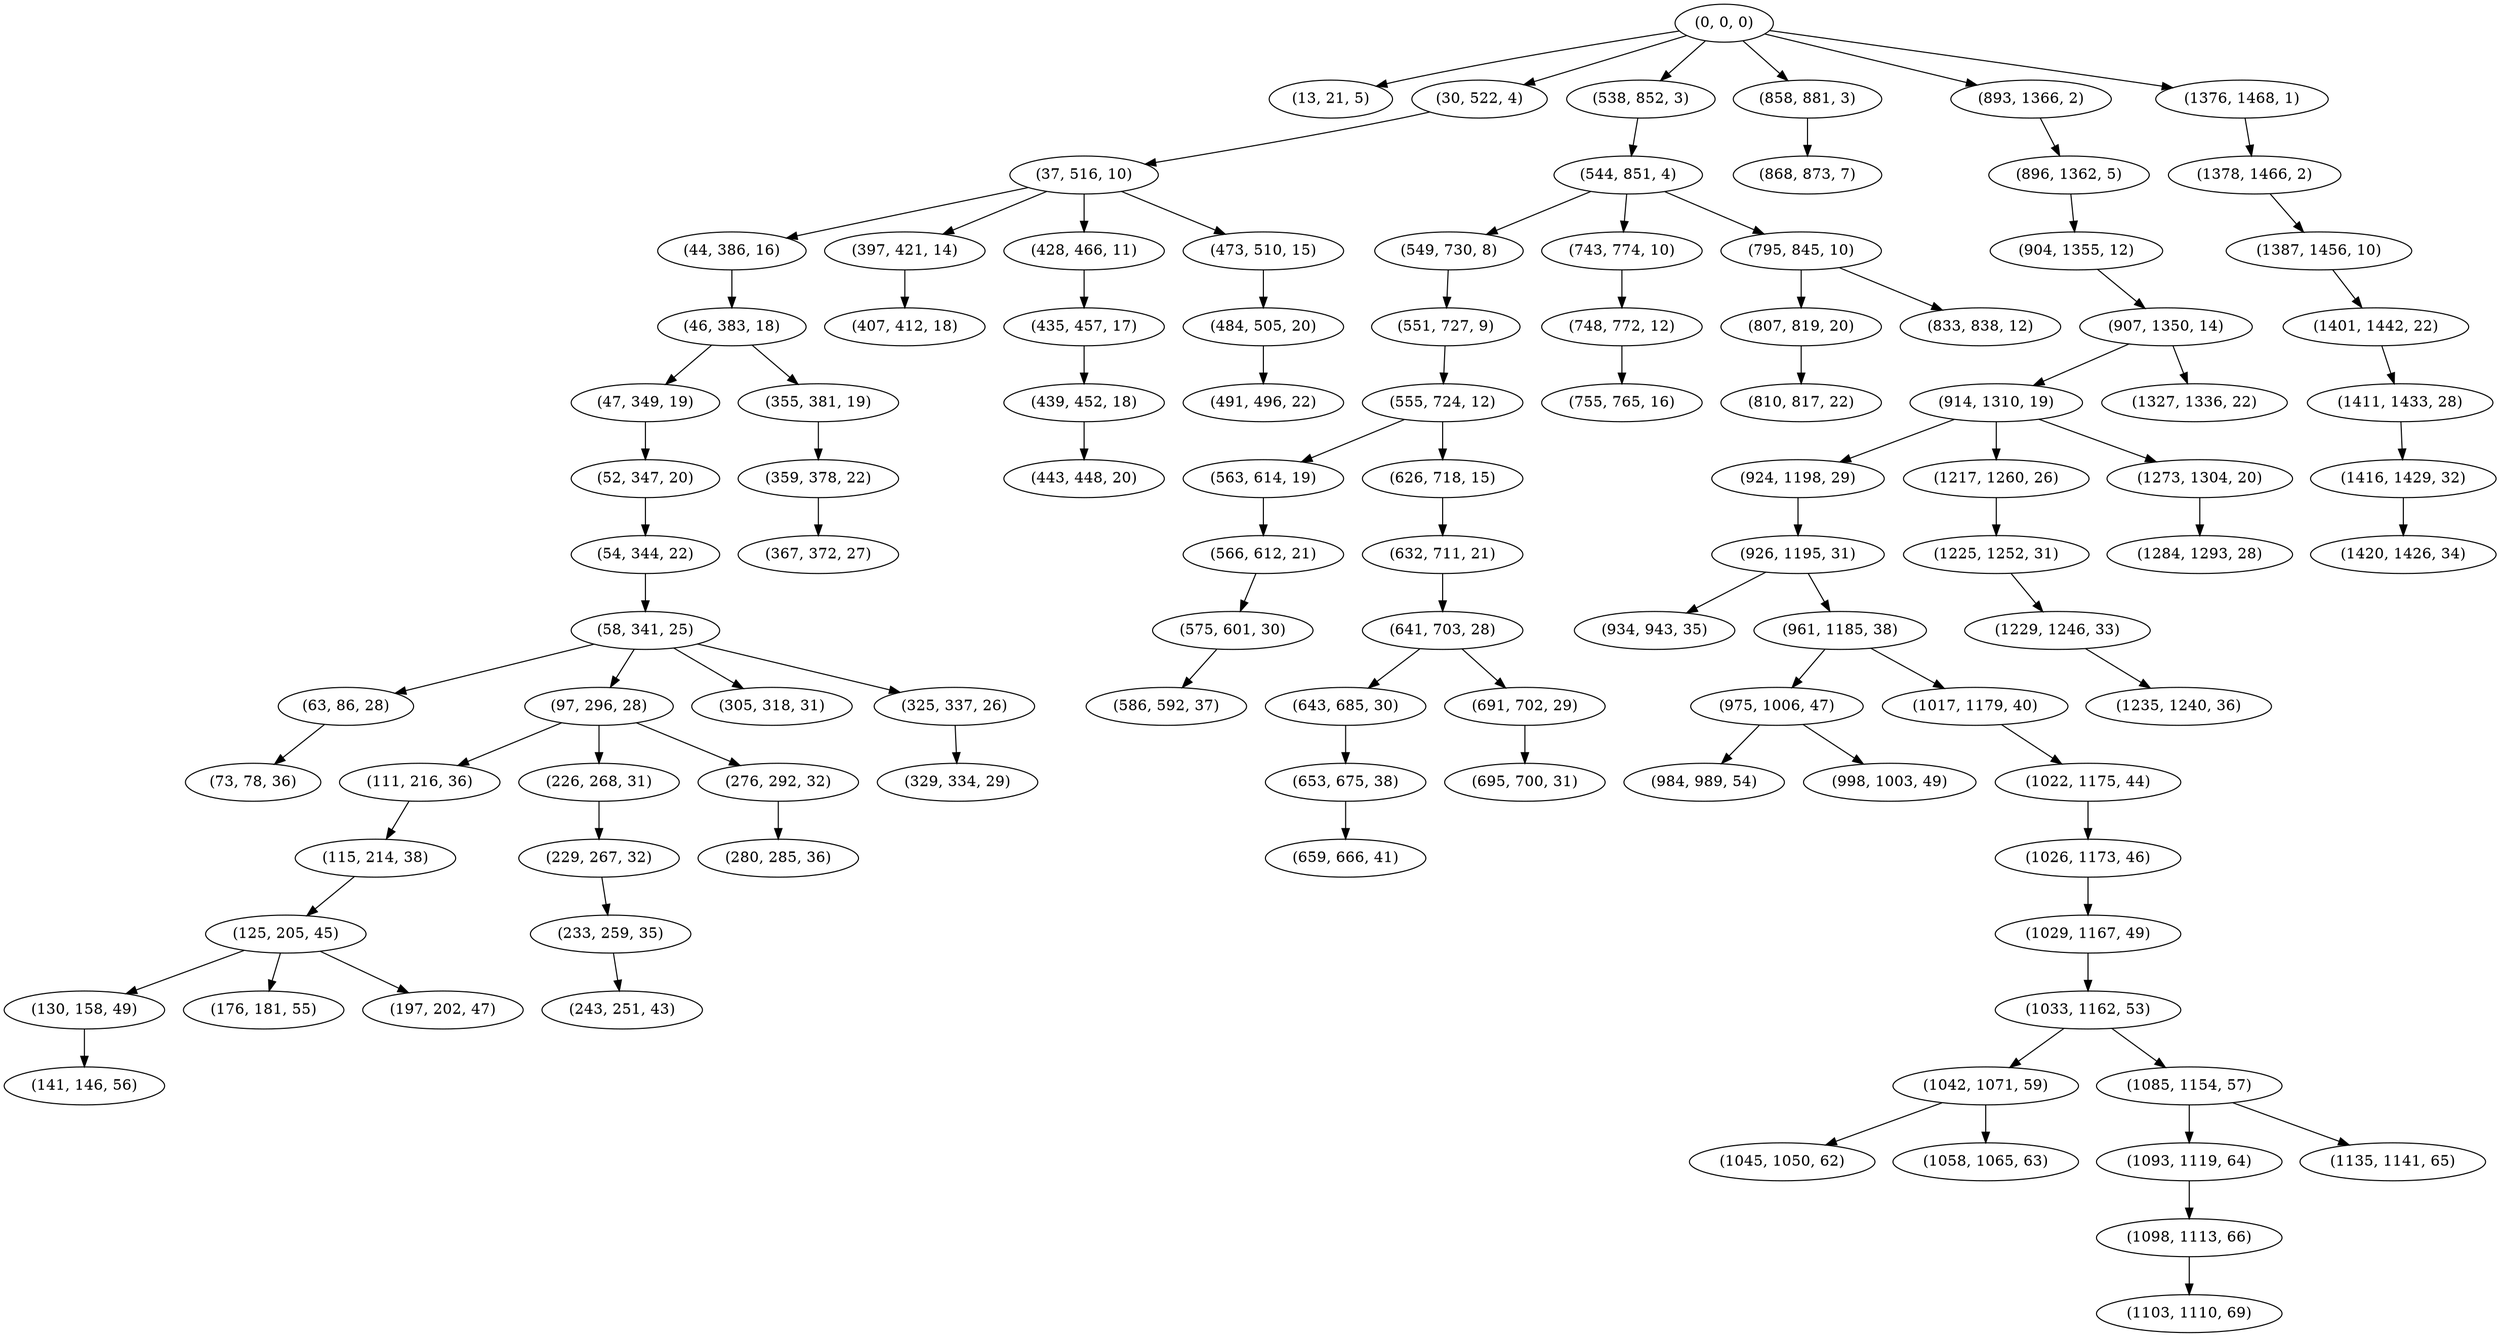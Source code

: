 digraph tree {
    "(0, 0, 0)";
    "(13, 21, 5)";
    "(30, 522, 4)";
    "(37, 516, 10)";
    "(44, 386, 16)";
    "(46, 383, 18)";
    "(47, 349, 19)";
    "(52, 347, 20)";
    "(54, 344, 22)";
    "(58, 341, 25)";
    "(63, 86, 28)";
    "(73, 78, 36)";
    "(97, 296, 28)";
    "(111, 216, 36)";
    "(115, 214, 38)";
    "(125, 205, 45)";
    "(130, 158, 49)";
    "(141, 146, 56)";
    "(176, 181, 55)";
    "(197, 202, 47)";
    "(226, 268, 31)";
    "(229, 267, 32)";
    "(233, 259, 35)";
    "(243, 251, 43)";
    "(276, 292, 32)";
    "(280, 285, 36)";
    "(305, 318, 31)";
    "(325, 337, 26)";
    "(329, 334, 29)";
    "(355, 381, 19)";
    "(359, 378, 22)";
    "(367, 372, 27)";
    "(397, 421, 14)";
    "(407, 412, 18)";
    "(428, 466, 11)";
    "(435, 457, 17)";
    "(439, 452, 18)";
    "(443, 448, 20)";
    "(473, 510, 15)";
    "(484, 505, 20)";
    "(491, 496, 22)";
    "(538, 852, 3)";
    "(544, 851, 4)";
    "(549, 730, 8)";
    "(551, 727, 9)";
    "(555, 724, 12)";
    "(563, 614, 19)";
    "(566, 612, 21)";
    "(575, 601, 30)";
    "(586, 592, 37)";
    "(626, 718, 15)";
    "(632, 711, 21)";
    "(641, 703, 28)";
    "(643, 685, 30)";
    "(653, 675, 38)";
    "(659, 666, 41)";
    "(691, 702, 29)";
    "(695, 700, 31)";
    "(743, 774, 10)";
    "(748, 772, 12)";
    "(755, 765, 16)";
    "(795, 845, 10)";
    "(807, 819, 20)";
    "(810, 817, 22)";
    "(833, 838, 12)";
    "(858, 881, 3)";
    "(868, 873, 7)";
    "(893, 1366, 2)";
    "(896, 1362, 5)";
    "(904, 1355, 12)";
    "(907, 1350, 14)";
    "(914, 1310, 19)";
    "(924, 1198, 29)";
    "(926, 1195, 31)";
    "(934, 943, 35)";
    "(961, 1185, 38)";
    "(975, 1006, 47)";
    "(984, 989, 54)";
    "(998, 1003, 49)";
    "(1017, 1179, 40)";
    "(1022, 1175, 44)";
    "(1026, 1173, 46)";
    "(1029, 1167, 49)";
    "(1033, 1162, 53)";
    "(1042, 1071, 59)";
    "(1045, 1050, 62)";
    "(1058, 1065, 63)";
    "(1085, 1154, 57)";
    "(1093, 1119, 64)";
    "(1098, 1113, 66)";
    "(1103, 1110, 69)";
    "(1135, 1141, 65)";
    "(1217, 1260, 26)";
    "(1225, 1252, 31)";
    "(1229, 1246, 33)";
    "(1235, 1240, 36)";
    "(1273, 1304, 20)";
    "(1284, 1293, 28)";
    "(1327, 1336, 22)";
    "(1376, 1468, 1)";
    "(1378, 1466, 2)";
    "(1387, 1456, 10)";
    "(1401, 1442, 22)";
    "(1411, 1433, 28)";
    "(1416, 1429, 32)";
    "(1420, 1426, 34)";
    "(0, 0, 0)" -> "(13, 21, 5)";
    "(0, 0, 0)" -> "(30, 522, 4)";
    "(0, 0, 0)" -> "(538, 852, 3)";
    "(0, 0, 0)" -> "(858, 881, 3)";
    "(0, 0, 0)" -> "(893, 1366, 2)";
    "(0, 0, 0)" -> "(1376, 1468, 1)";
    "(30, 522, 4)" -> "(37, 516, 10)";
    "(37, 516, 10)" -> "(44, 386, 16)";
    "(37, 516, 10)" -> "(397, 421, 14)";
    "(37, 516, 10)" -> "(428, 466, 11)";
    "(37, 516, 10)" -> "(473, 510, 15)";
    "(44, 386, 16)" -> "(46, 383, 18)";
    "(46, 383, 18)" -> "(47, 349, 19)";
    "(46, 383, 18)" -> "(355, 381, 19)";
    "(47, 349, 19)" -> "(52, 347, 20)";
    "(52, 347, 20)" -> "(54, 344, 22)";
    "(54, 344, 22)" -> "(58, 341, 25)";
    "(58, 341, 25)" -> "(63, 86, 28)";
    "(58, 341, 25)" -> "(97, 296, 28)";
    "(58, 341, 25)" -> "(305, 318, 31)";
    "(58, 341, 25)" -> "(325, 337, 26)";
    "(63, 86, 28)" -> "(73, 78, 36)";
    "(97, 296, 28)" -> "(111, 216, 36)";
    "(97, 296, 28)" -> "(226, 268, 31)";
    "(97, 296, 28)" -> "(276, 292, 32)";
    "(111, 216, 36)" -> "(115, 214, 38)";
    "(115, 214, 38)" -> "(125, 205, 45)";
    "(125, 205, 45)" -> "(130, 158, 49)";
    "(125, 205, 45)" -> "(176, 181, 55)";
    "(125, 205, 45)" -> "(197, 202, 47)";
    "(130, 158, 49)" -> "(141, 146, 56)";
    "(226, 268, 31)" -> "(229, 267, 32)";
    "(229, 267, 32)" -> "(233, 259, 35)";
    "(233, 259, 35)" -> "(243, 251, 43)";
    "(276, 292, 32)" -> "(280, 285, 36)";
    "(325, 337, 26)" -> "(329, 334, 29)";
    "(355, 381, 19)" -> "(359, 378, 22)";
    "(359, 378, 22)" -> "(367, 372, 27)";
    "(397, 421, 14)" -> "(407, 412, 18)";
    "(428, 466, 11)" -> "(435, 457, 17)";
    "(435, 457, 17)" -> "(439, 452, 18)";
    "(439, 452, 18)" -> "(443, 448, 20)";
    "(473, 510, 15)" -> "(484, 505, 20)";
    "(484, 505, 20)" -> "(491, 496, 22)";
    "(538, 852, 3)" -> "(544, 851, 4)";
    "(544, 851, 4)" -> "(549, 730, 8)";
    "(544, 851, 4)" -> "(743, 774, 10)";
    "(544, 851, 4)" -> "(795, 845, 10)";
    "(549, 730, 8)" -> "(551, 727, 9)";
    "(551, 727, 9)" -> "(555, 724, 12)";
    "(555, 724, 12)" -> "(563, 614, 19)";
    "(555, 724, 12)" -> "(626, 718, 15)";
    "(563, 614, 19)" -> "(566, 612, 21)";
    "(566, 612, 21)" -> "(575, 601, 30)";
    "(575, 601, 30)" -> "(586, 592, 37)";
    "(626, 718, 15)" -> "(632, 711, 21)";
    "(632, 711, 21)" -> "(641, 703, 28)";
    "(641, 703, 28)" -> "(643, 685, 30)";
    "(641, 703, 28)" -> "(691, 702, 29)";
    "(643, 685, 30)" -> "(653, 675, 38)";
    "(653, 675, 38)" -> "(659, 666, 41)";
    "(691, 702, 29)" -> "(695, 700, 31)";
    "(743, 774, 10)" -> "(748, 772, 12)";
    "(748, 772, 12)" -> "(755, 765, 16)";
    "(795, 845, 10)" -> "(807, 819, 20)";
    "(795, 845, 10)" -> "(833, 838, 12)";
    "(807, 819, 20)" -> "(810, 817, 22)";
    "(858, 881, 3)" -> "(868, 873, 7)";
    "(893, 1366, 2)" -> "(896, 1362, 5)";
    "(896, 1362, 5)" -> "(904, 1355, 12)";
    "(904, 1355, 12)" -> "(907, 1350, 14)";
    "(907, 1350, 14)" -> "(914, 1310, 19)";
    "(907, 1350, 14)" -> "(1327, 1336, 22)";
    "(914, 1310, 19)" -> "(924, 1198, 29)";
    "(914, 1310, 19)" -> "(1217, 1260, 26)";
    "(914, 1310, 19)" -> "(1273, 1304, 20)";
    "(924, 1198, 29)" -> "(926, 1195, 31)";
    "(926, 1195, 31)" -> "(934, 943, 35)";
    "(926, 1195, 31)" -> "(961, 1185, 38)";
    "(961, 1185, 38)" -> "(975, 1006, 47)";
    "(961, 1185, 38)" -> "(1017, 1179, 40)";
    "(975, 1006, 47)" -> "(984, 989, 54)";
    "(975, 1006, 47)" -> "(998, 1003, 49)";
    "(1017, 1179, 40)" -> "(1022, 1175, 44)";
    "(1022, 1175, 44)" -> "(1026, 1173, 46)";
    "(1026, 1173, 46)" -> "(1029, 1167, 49)";
    "(1029, 1167, 49)" -> "(1033, 1162, 53)";
    "(1033, 1162, 53)" -> "(1042, 1071, 59)";
    "(1033, 1162, 53)" -> "(1085, 1154, 57)";
    "(1042, 1071, 59)" -> "(1045, 1050, 62)";
    "(1042, 1071, 59)" -> "(1058, 1065, 63)";
    "(1085, 1154, 57)" -> "(1093, 1119, 64)";
    "(1085, 1154, 57)" -> "(1135, 1141, 65)";
    "(1093, 1119, 64)" -> "(1098, 1113, 66)";
    "(1098, 1113, 66)" -> "(1103, 1110, 69)";
    "(1217, 1260, 26)" -> "(1225, 1252, 31)";
    "(1225, 1252, 31)" -> "(1229, 1246, 33)";
    "(1229, 1246, 33)" -> "(1235, 1240, 36)";
    "(1273, 1304, 20)" -> "(1284, 1293, 28)";
    "(1376, 1468, 1)" -> "(1378, 1466, 2)";
    "(1378, 1466, 2)" -> "(1387, 1456, 10)";
    "(1387, 1456, 10)" -> "(1401, 1442, 22)";
    "(1401, 1442, 22)" -> "(1411, 1433, 28)";
    "(1411, 1433, 28)" -> "(1416, 1429, 32)";
    "(1416, 1429, 32)" -> "(1420, 1426, 34)";
}
